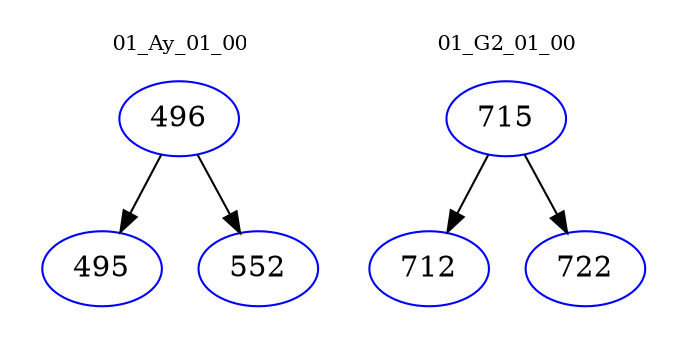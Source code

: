 digraph{
subgraph cluster_0 {
color = white
label = "01_Ay_01_00";
fontsize=10;
T0_496 [label="496", color="blue"]
T0_496 -> T0_495 [color="black"]
T0_495 [label="495", color="blue"]
T0_496 -> T0_552 [color="black"]
T0_552 [label="552", color="blue"]
}
subgraph cluster_1 {
color = white
label = "01_G2_01_00";
fontsize=10;
T1_715 [label="715", color="blue"]
T1_715 -> T1_712 [color="black"]
T1_712 [label="712", color="blue"]
T1_715 -> T1_722 [color="black"]
T1_722 [label="722", color="blue"]
}
}
